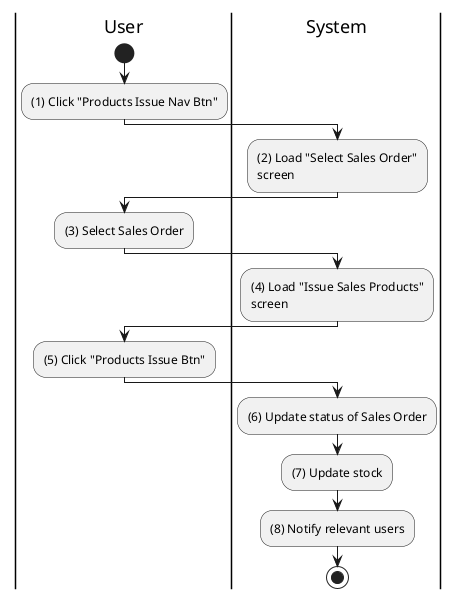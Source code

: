 @startuml inventory-product-issue
|u|User
|s|System

|u|
start
:(1) Click "Products Issue Nav Btn";

|s|
:(2) Load "Select Sales Order"\nscreen;

|u|
:(3) Select Sales Order;

|s|
:(4) Load "Issue Sales Products"\nscreen;

|u|
:(5) Click "Products Issue Btn";

|s|
:(6) Update status of Sales Order;
:(7) Update stock;
:(8) Notify relevant users;
stop
@enduml